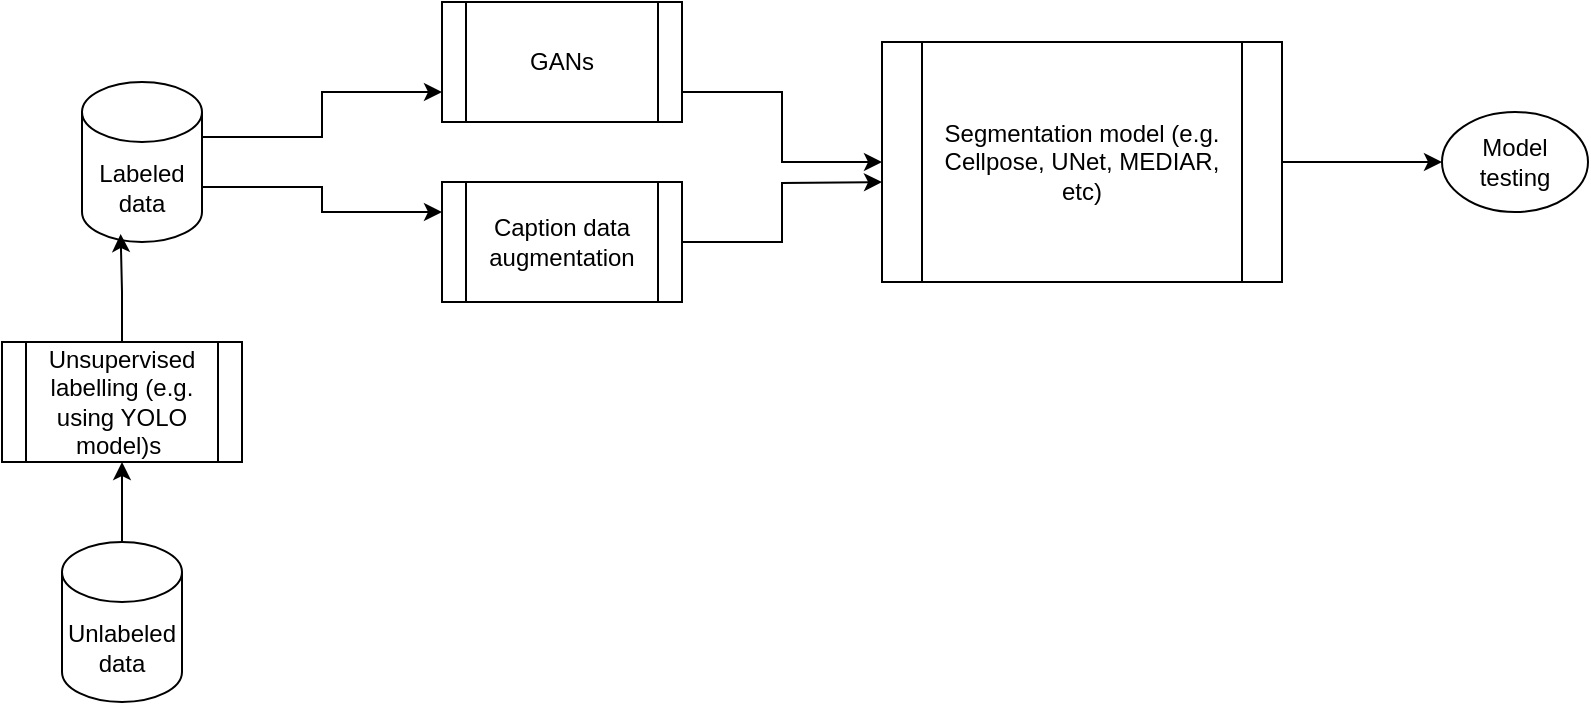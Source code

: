 <mxfile version="26.0.16">
  <diagram id="C5RBs43oDa-KdzZeNtuy" name="Page-1">
    <mxGraphModel dx="1134" dy="654" grid="1" gridSize="10" guides="1" tooltips="1" connect="1" arrows="1" fold="1" page="1" pageScale="1" pageWidth="827" pageHeight="1169" math="0" shadow="0">
      <root>
        <mxCell id="WIyWlLk6GJQsqaUBKTNV-0" />
        <mxCell id="WIyWlLk6GJQsqaUBKTNV-1" parent="WIyWlLk6GJQsqaUBKTNV-0" />
        <mxCell id="ye0ZJkxXixA_-z3q_CPX-18" style="edgeStyle=orthogonalEdgeStyle;rounded=0;orthogonalLoop=1;jettySize=auto;html=1;exitX=1;exitY=0;exitDx=0;exitDy=52.5;exitPerimeter=0;entryX=0;entryY=0.25;entryDx=0;entryDy=0;" edge="1" parent="WIyWlLk6GJQsqaUBKTNV-1" source="ye0ZJkxXixA_-z3q_CPX-0" target="ye0ZJkxXixA_-z3q_CPX-7">
          <mxGeometry relative="1" as="geometry" />
        </mxCell>
        <mxCell id="ye0ZJkxXixA_-z3q_CPX-19" style="edgeStyle=orthogonalEdgeStyle;rounded=0;orthogonalLoop=1;jettySize=auto;html=1;exitX=1;exitY=0;exitDx=0;exitDy=27.5;exitPerimeter=0;entryX=0;entryY=0.75;entryDx=0;entryDy=0;" edge="1" parent="WIyWlLk6GJQsqaUBKTNV-1" source="ye0ZJkxXixA_-z3q_CPX-0" target="ye0ZJkxXixA_-z3q_CPX-6">
          <mxGeometry relative="1" as="geometry" />
        </mxCell>
        <mxCell id="ye0ZJkxXixA_-z3q_CPX-0" value="Labeled data" style="shape=cylinder3;whiteSpace=wrap;html=1;boundedLbl=1;backgroundOutline=1;size=15;" vertex="1" parent="WIyWlLk6GJQsqaUBKTNV-1">
          <mxGeometry x="70" y="80" width="60" height="80" as="geometry" />
        </mxCell>
        <mxCell id="ye0ZJkxXixA_-z3q_CPX-16" style="edgeStyle=orthogonalEdgeStyle;rounded=0;orthogonalLoop=1;jettySize=auto;html=1;exitX=0.5;exitY=0;exitDx=0;exitDy=0;exitPerimeter=0;" edge="1" parent="WIyWlLk6GJQsqaUBKTNV-1" source="ye0ZJkxXixA_-z3q_CPX-1" target="ye0ZJkxXixA_-z3q_CPX-8">
          <mxGeometry relative="1" as="geometry" />
        </mxCell>
        <mxCell id="ye0ZJkxXixA_-z3q_CPX-1" value="Unlabeled data" style="shape=cylinder3;whiteSpace=wrap;html=1;boundedLbl=1;backgroundOutline=1;size=15;" vertex="1" parent="WIyWlLk6GJQsqaUBKTNV-1">
          <mxGeometry x="60" y="310" width="60" height="80" as="geometry" />
        </mxCell>
        <mxCell id="ye0ZJkxXixA_-z3q_CPX-21" style="edgeStyle=orthogonalEdgeStyle;rounded=0;orthogonalLoop=1;jettySize=auto;html=1;exitX=1;exitY=0.75;exitDx=0;exitDy=0;" edge="1" parent="WIyWlLk6GJQsqaUBKTNV-1" source="ye0ZJkxXixA_-z3q_CPX-6" target="ye0ZJkxXixA_-z3q_CPX-20">
          <mxGeometry relative="1" as="geometry" />
        </mxCell>
        <mxCell id="ye0ZJkxXixA_-z3q_CPX-6" value="GANs" style="shape=process;whiteSpace=wrap;html=1;backgroundOutline=1;" vertex="1" parent="WIyWlLk6GJQsqaUBKTNV-1">
          <mxGeometry x="250" y="40" width="120" height="60" as="geometry" />
        </mxCell>
        <mxCell id="ye0ZJkxXixA_-z3q_CPX-22" style="edgeStyle=orthogonalEdgeStyle;rounded=0;orthogonalLoop=1;jettySize=auto;html=1;exitX=1;exitY=0.5;exitDx=0;exitDy=0;" edge="1" parent="WIyWlLk6GJQsqaUBKTNV-1" source="ye0ZJkxXixA_-z3q_CPX-7">
          <mxGeometry relative="1" as="geometry">
            <mxPoint x="470" y="130" as="targetPoint" />
          </mxGeometry>
        </mxCell>
        <mxCell id="ye0ZJkxXixA_-z3q_CPX-7" value="Caption data augmentation" style="shape=process;whiteSpace=wrap;html=1;backgroundOutline=1;" vertex="1" parent="WIyWlLk6GJQsqaUBKTNV-1">
          <mxGeometry x="250" y="130" width="120" height="60" as="geometry" />
        </mxCell>
        <mxCell id="ye0ZJkxXixA_-z3q_CPX-8" value="Unsupervised labelling (e.g. using YOLO model)s&lt;span style=&quot;background-color: transparent; color: light-dark(rgb(0, 0, 0), rgb(255, 255, 255));&quot;&gt;&amp;nbsp;&lt;/span&gt;" style="shape=process;whiteSpace=wrap;html=1;backgroundOutline=1;" vertex="1" parent="WIyWlLk6GJQsqaUBKTNV-1">
          <mxGeometry x="30" y="210" width="120" height="60" as="geometry" />
        </mxCell>
        <mxCell id="ye0ZJkxXixA_-z3q_CPX-13" style="edgeStyle=orthogonalEdgeStyle;rounded=0;orthogonalLoop=1;jettySize=auto;html=1;exitX=0.5;exitY=0;exitDx=0;exitDy=0;entryX=0.322;entryY=0.95;entryDx=0;entryDy=0;entryPerimeter=0;" edge="1" parent="WIyWlLk6GJQsqaUBKTNV-1" source="ye0ZJkxXixA_-z3q_CPX-8" target="ye0ZJkxXixA_-z3q_CPX-0">
          <mxGeometry relative="1" as="geometry" />
        </mxCell>
        <mxCell id="ye0ZJkxXixA_-z3q_CPX-24" style="edgeStyle=orthogonalEdgeStyle;rounded=0;orthogonalLoop=1;jettySize=auto;html=1;exitX=1;exitY=0.5;exitDx=0;exitDy=0;entryX=0;entryY=0.5;entryDx=0;entryDy=0;" edge="1" parent="WIyWlLk6GJQsqaUBKTNV-1" source="ye0ZJkxXixA_-z3q_CPX-20" target="ye0ZJkxXixA_-z3q_CPX-23">
          <mxGeometry relative="1" as="geometry" />
        </mxCell>
        <mxCell id="ye0ZJkxXixA_-z3q_CPX-20" value="Segmentation model (e.g. Cellpose, UNet, MEDIAR&lt;span style=&quot;background-color: transparent; color: light-dark(rgb(0, 0, 0), rgb(255, 255, 255));&quot;&gt;, etc)&lt;/span&gt;" style="shape=process;whiteSpace=wrap;html=1;backgroundOutline=1;" vertex="1" parent="WIyWlLk6GJQsqaUBKTNV-1">
          <mxGeometry x="470" y="60" width="200" height="120" as="geometry" />
        </mxCell>
        <mxCell id="ye0ZJkxXixA_-z3q_CPX-23" value="Model testing" style="ellipse;whiteSpace=wrap;html=1;" vertex="1" parent="WIyWlLk6GJQsqaUBKTNV-1">
          <mxGeometry x="750" y="95" width="73" height="50" as="geometry" />
        </mxCell>
      </root>
    </mxGraphModel>
  </diagram>
</mxfile>
